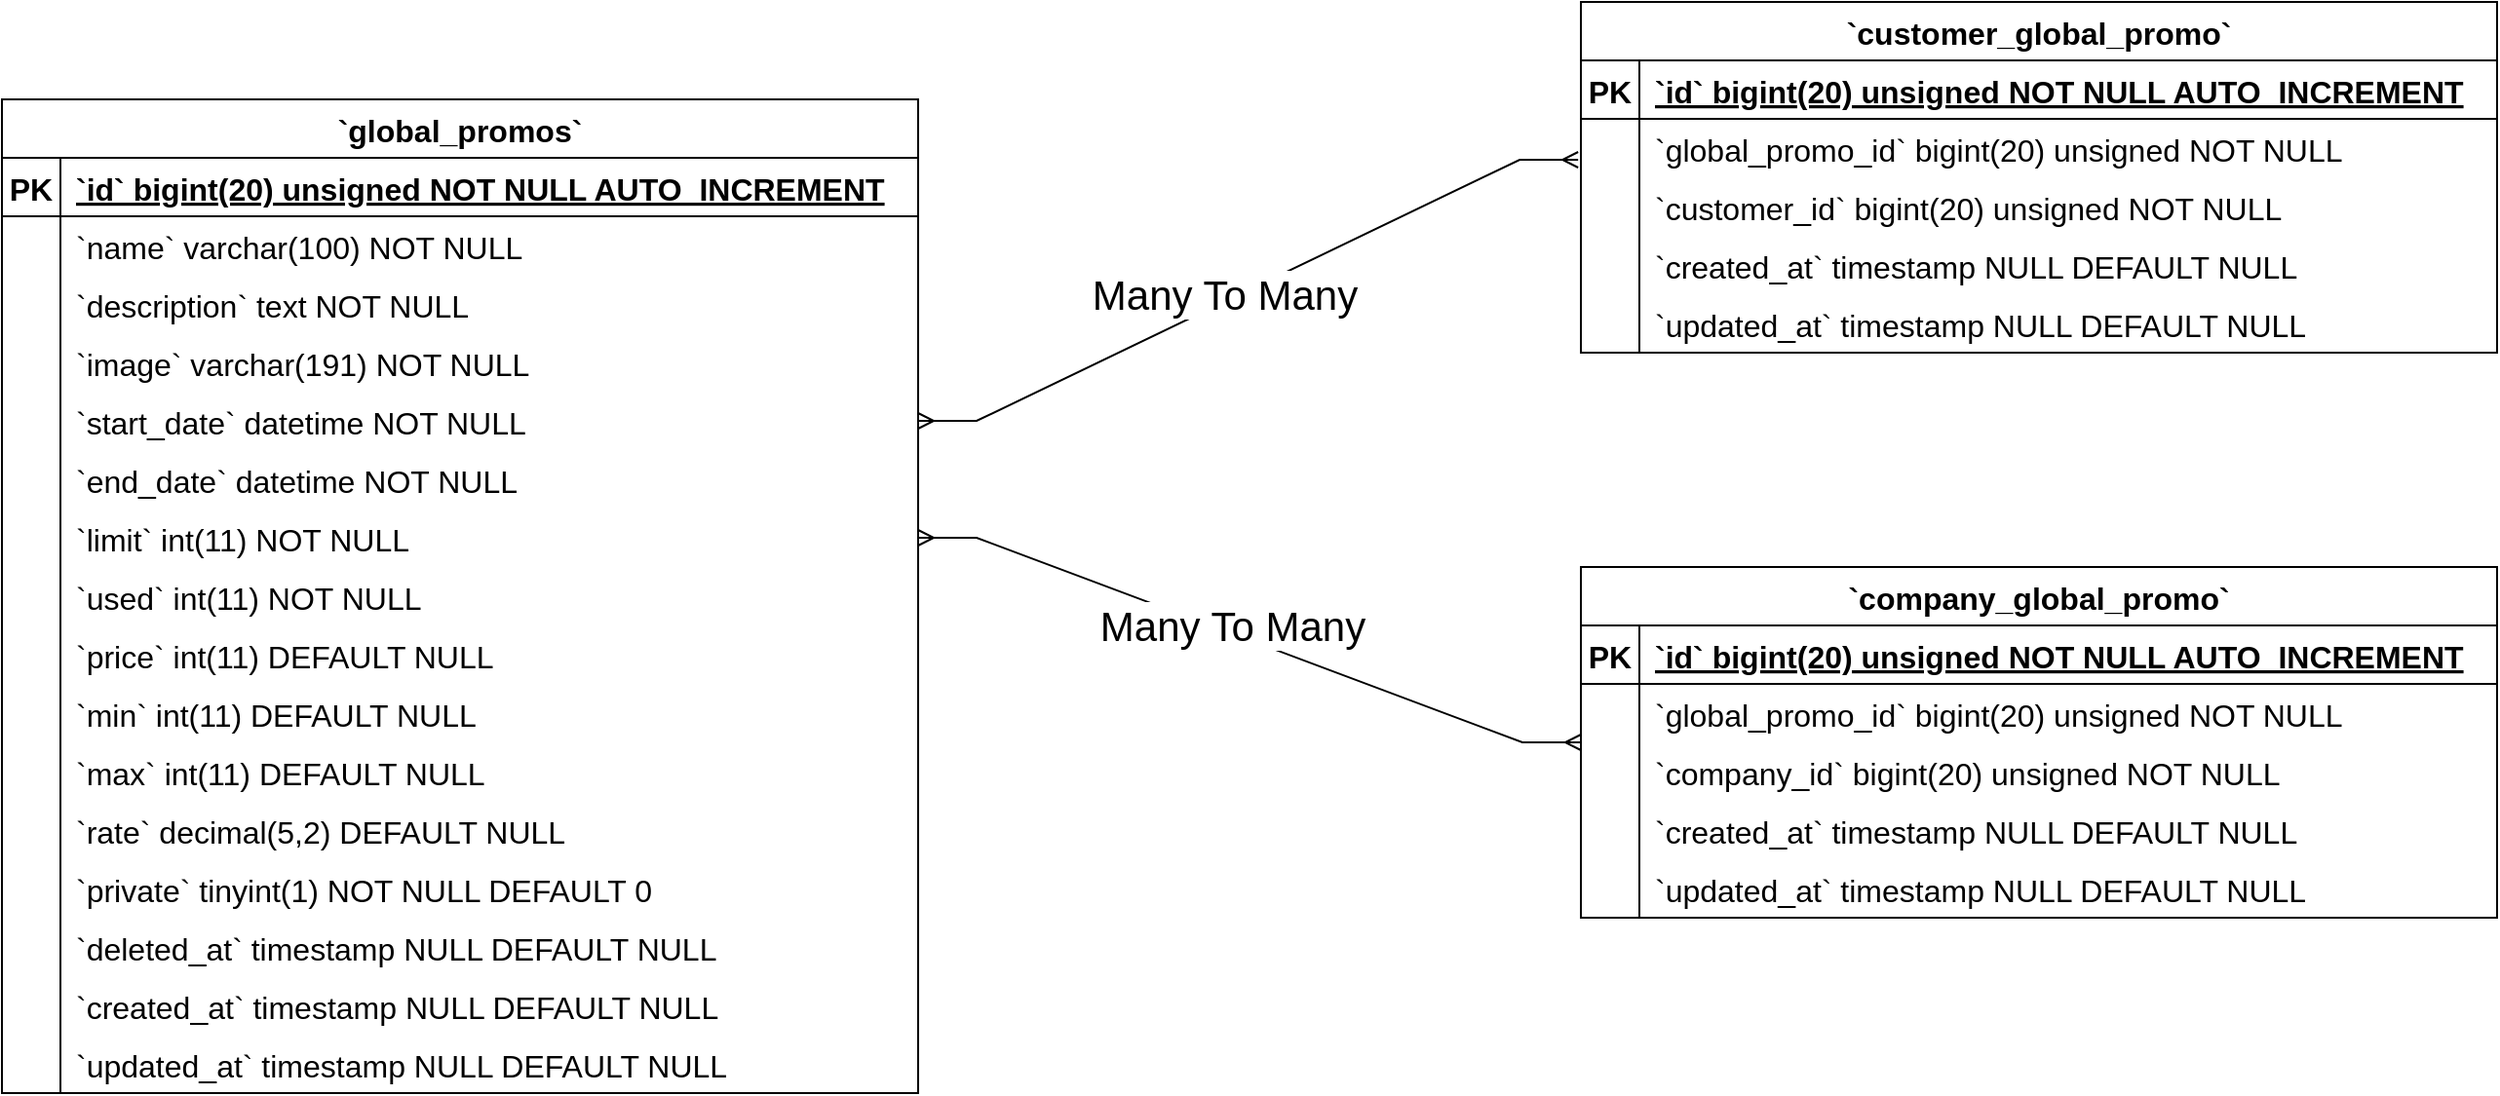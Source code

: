 <mxfile version="24.2.8" type="github">
  <diagram name="Page-1" id="TXnbRna2JilgoRZG31N9">
    <mxGraphModel dx="1444" dy="1849" grid="1" gridSize="10" guides="1" tooltips="1" connect="1" arrows="1" fold="1" page="1" pageScale="1" pageWidth="850" pageHeight="1100" math="0" shadow="0">
      <root>
        <mxCell id="0" />
        <mxCell id="1" parent="0" />
        <mxCell id="uEmrmZxcuwWtIHms976_-1" value="`global_promos`" style="shape=table;startSize=30;container=1;collapsible=1;childLayout=tableLayout;fixedRows=1;rowLines=0;fontStyle=1;align=center;resizeLast=1;fontSize=16;" vertex="1" parent="1">
          <mxGeometry x="70" y="40" width="470" height="510" as="geometry" />
        </mxCell>
        <mxCell id="uEmrmZxcuwWtIHms976_-2" value="" style="shape=tableRow;horizontal=0;startSize=0;swimlaneHead=0;swimlaneBody=0;fillColor=none;collapsible=0;dropTarget=0;points=[[0,0.5],[1,0.5]];portConstraint=eastwest;strokeColor=inherit;top=0;left=0;right=0;bottom=1;fontSize=16;" vertex="1" parent="uEmrmZxcuwWtIHms976_-1">
          <mxGeometry y="30" width="470" height="30" as="geometry" />
        </mxCell>
        <mxCell id="uEmrmZxcuwWtIHms976_-3" value="PK" style="shape=partialRectangle;overflow=hidden;connectable=0;fillColor=none;strokeColor=inherit;top=0;left=0;bottom=0;right=0;fontStyle=1;fontSize=16;" vertex="1" parent="uEmrmZxcuwWtIHms976_-2">
          <mxGeometry width="30" height="30" as="geometry">
            <mxRectangle width="30" height="30" as="alternateBounds" />
          </mxGeometry>
        </mxCell>
        <mxCell id="uEmrmZxcuwWtIHms976_-4" value="`id` bigint(20) unsigned NOT NULL AUTO_INCREMENT" style="shape=partialRectangle;overflow=hidden;connectable=0;fillColor=none;align=left;strokeColor=inherit;top=0;left=0;bottom=0;right=0;spacingLeft=6;fontStyle=5;fontSize=16;" vertex="1" parent="uEmrmZxcuwWtIHms976_-2">
          <mxGeometry x="30" width="440" height="30" as="geometry">
            <mxRectangle width="440" height="30" as="alternateBounds" />
          </mxGeometry>
        </mxCell>
        <mxCell id="uEmrmZxcuwWtIHms976_-5" value="" style="shape=tableRow;horizontal=0;startSize=0;swimlaneHead=0;swimlaneBody=0;fillColor=none;collapsible=0;dropTarget=0;points=[[0,0.5],[1,0.5]];portConstraint=eastwest;strokeColor=inherit;top=0;left=0;right=0;bottom=0;fontSize=16;" vertex="1" parent="uEmrmZxcuwWtIHms976_-1">
          <mxGeometry y="60" width="470" height="30" as="geometry" />
        </mxCell>
        <mxCell id="uEmrmZxcuwWtIHms976_-6" value="" style="shape=partialRectangle;overflow=hidden;connectable=0;fillColor=none;strokeColor=inherit;top=0;left=0;bottom=0;right=0;fontSize=16;" vertex="1" parent="uEmrmZxcuwWtIHms976_-5">
          <mxGeometry width="30" height="30" as="geometry">
            <mxRectangle width="30" height="30" as="alternateBounds" />
          </mxGeometry>
        </mxCell>
        <mxCell id="uEmrmZxcuwWtIHms976_-7" value="`name` varchar(100) NOT NULL" style="shape=partialRectangle;overflow=hidden;connectable=0;fillColor=none;align=left;strokeColor=inherit;top=0;left=0;bottom=0;right=0;spacingLeft=6;fontSize=16;" vertex="1" parent="uEmrmZxcuwWtIHms976_-5">
          <mxGeometry x="30" width="440" height="30" as="geometry">
            <mxRectangle width="440" height="30" as="alternateBounds" />
          </mxGeometry>
        </mxCell>
        <mxCell id="uEmrmZxcuwWtIHms976_-8" value="" style="shape=tableRow;horizontal=0;startSize=0;swimlaneHead=0;swimlaneBody=0;fillColor=none;collapsible=0;dropTarget=0;points=[[0,0.5],[1,0.5]];portConstraint=eastwest;strokeColor=inherit;top=0;left=0;right=0;bottom=0;fontSize=16;" vertex="1" parent="uEmrmZxcuwWtIHms976_-1">
          <mxGeometry y="90" width="470" height="30" as="geometry" />
        </mxCell>
        <mxCell id="uEmrmZxcuwWtIHms976_-9" value="" style="shape=partialRectangle;overflow=hidden;connectable=0;fillColor=none;strokeColor=inherit;top=0;left=0;bottom=0;right=0;fontSize=16;" vertex="1" parent="uEmrmZxcuwWtIHms976_-8">
          <mxGeometry width="30" height="30" as="geometry">
            <mxRectangle width="30" height="30" as="alternateBounds" />
          </mxGeometry>
        </mxCell>
        <mxCell id="uEmrmZxcuwWtIHms976_-10" value="`description` text NOT NULL" style="shape=partialRectangle;overflow=hidden;connectable=0;fillColor=none;align=left;strokeColor=inherit;top=0;left=0;bottom=0;right=0;spacingLeft=6;fontSize=16;" vertex="1" parent="uEmrmZxcuwWtIHms976_-8">
          <mxGeometry x="30" width="440" height="30" as="geometry">
            <mxRectangle width="440" height="30" as="alternateBounds" />
          </mxGeometry>
        </mxCell>
        <mxCell id="uEmrmZxcuwWtIHms976_-11" value="" style="shape=tableRow;horizontal=0;startSize=0;swimlaneHead=0;swimlaneBody=0;fillColor=none;collapsible=0;dropTarget=0;points=[[0,0.5],[1,0.5]];portConstraint=eastwest;strokeColor=inherit;top=0;left=0;right=0;bottom=0;fontSize=16;" vertex="1" parent="uEmrmZxcuwWtIHms976_-1">
          <mxGeometry y="120" width="470" height="30" as="geometry" />
        </mxCell>
        <mxCell id="uEmrmZxcuwWtIHms976_-12" value="" style="shape=partialRectangle;overflow=hidden;connectable=0;fillColor=none;strokeColor=inherit;top=0;left=0;bottom=0;right=0;fontSize=16;" vertex="1" parent="uEmrmZxcuwWtIHms976_-11">
          <mxGeometry width="30" height="30" as="geometry">
            <mxRectangle width="30" height="30" as="alternateBounds" />
          </mxGeometry>
        </mxCell>
        <mxCell id="uEmrmZxcuwWtIHms976_-13" value="`image` varchar(191) NOT NULL" style="shape=partialRectangle;overflow=hidden;connectable=0;fillColor=none;align=left;strokeColor=inherit;top=0;left=0;bottom=0;right=0;spacingLeft=6;fontSize=16;" vertex="1" parent="uEmrmZxcuwWtIHms976_-11">
          <mxGeometry x="30" width="440" height="30" as="geometry">
            <mxRectangle width="440" height="30" as="alternateBounds" />
          </mxGeometry>
        </mxCell>
        <mxCell id="uEmrmZxcuwWtIHms976_-14" value="" style="shape=tableRow;horizontal=0;startSize=0;swimlaneHead=0;swimlaneBody=0;fillColor=none;collapsible=0;dropTarget=0;points=[[0,0.5],[1,0.5]];portConstraint=eastwest;strokeColor=inherit;top=0;left=0;right=0;bottom=0;fontSize=16;" vertex="1" parent="uEmrmZxcuwWtIHms976_-1">
          <mxGeometry y="150" width="470" height="30" as="geometry" />
        </mxCell>
        <mxCell id="uEmrmZxcuwWtIHms976_-15" value="" style="shape=partialRectangle;overflow=hidden;connectable=0;fillColor=none;strokeColor=inherit;top=0;left=0;bottom=0;right=0;fontSize=16;" vertex="1" parent="uEmrmZxcuwWtIHms976_-14">
          <mxGeometry width="30" height="30" as="geometry">
            <mxRectangle width="30" height="30" as="alternateBounds" />
          </mxGeometry>
        </mxCell>
        <mxCell id="uEmrmZxcuwWtIHms976_-16" value="`start_date` datetime NOT NULL" style="shape=partialRectangle;overflow=hidden;connectable=0;fillColor=none;align=left;strokeColor=inherit;top=0;left=0;bottom=0;right=0;spacingLeft=6;fontSize=16;" vertex="1" parent="uEmrmZxcuwWtIHms976_-14">
          <mxGeometry x="30" width="440" height="30" as="geometry">
            <mxRectangle width="440" height="30" as="alternateBounds" />
          </mxGeometry>
        </mxCell>
        <mxCell id="uEmrmZxcuwWtIHms976_-17" value="" style="shape=tableRow;horizontal=0;startSize=0;swimlaneHead=0;swimlaneBody=0;fillColor=none;collapsible=0;dropTarget=0;points=[[0,0.5],[1,0.5]];portConstraint=eastwest;strokeColor=inherit;top=0;left=0;right=0;bottom=0;fontSize=16;" vertex="1" parent="uEmrmZxcuwWtIHms976_-1">
          <mxGeometry y="180" width="470" height="30" as="geometry" />
        </mxCell>
        <mxCell id="uEmrmZxcuwWtIHms976_-18" value="" style="shape=partialRectangle;overflow=hidden;connectable=0;fillColor=none;strokeColor=inherit;top=0;left=0;bottom=0;right=0;fontSize=16;" vertex="1" parent="uEmrmZxcuwWtIHms976_-17">
          <mxGeometry width="30" height="30" as="geometry">
            <mxRectangle width="30" height="30" as="alternateBounds" />
          </mxGeometry>
        </mxCell>
        <mxCell id="uEmrmZxcuwWtIHms976_-19" value="`end_date` datetime NOT NULL" style="shape=partialRectangle;overflow=hidden;connectable=0;fillColor=none;align=left;strokeColor=inherit;top=0;left=0;bottom=0;right=0;spacingLeft=6;fontSize=16;" vertex="1" parent="uEmrmZxcuwWtIHms976_-17">
          <mxGeometry x="30" width="440" height="30" as="geometry">
            <mxRectangle width="440" height="30" as="alternateBounds" />
          </mxGeometry>
        </mxCell>
        <mxCell id="uEmrmZxcuwWtIHms976_-20" value="" style="shape=tableRow;horizontal=0;startSize=0;swimlaneHead=0;swimlaneBody=0;fillColor=none;collapsible=0;dropTarget=0;points=[[0,0.5],[1,0.5]];portConstraint=eastwest;strokeColor=inherit;top=0;left=0;right=0;bottom=0;fontSize=16;" vertex="1" parent="uEmrmZxcuwWtIHms976_-1">
          <mxGeometry y="210" width="470" height="30" as="geometry" />
        </mxCell>
        <mxCell id="uEmrmZxcuwWtIHms976_-21" value="" style="shape=partialRectangle;overflow=hidden;connectable=0;fillColor=none;strokeColor=inherit;top=0;left=0;bottom=0;right=0;fontSize=16;" vertex="1" parent="uEmrmZxcuwWtIHms976_-20">
          <mxGeometry width="30" height="30" as="geometry">
            <mxRectangle width="30" height="30" as="alternateBounds" />
          </mxGeometry>
        </mxCell>
        <mxCell id="uEmrmZxcuwWtIHms976_-22" value="`limit` int(11) NOT NULL" style="shape=partialRectangle;overflow=hidden;connectable=0;fillColor=none;align=left;strokeColor=inherit;top=0;left=0;bottom=0;right=0;spacingLeft=6;fontSize=16;" vertex="1" parent="uEmrmZxcuwWtIHms976_-20">
          <mxGeometry x="30" width="440" height="30" as="geometry">
            <mxRectangle width="440" height="30" as="alternateBounds" />
          </mxGeometry>
        </mxCell>
        <mxCell id="uEmrmZxcuwWtIHms976_-23" value="" style="shape=tableRow;horizontal=0;startSize=0;swimlaneHead=0;swimlaneBody=0;fillColor=none;collapsible=0;dropTarget=0;points=[[0,0.5],[1,0.5]];portConstraint=eastwest;strokeColor=inherit;top=0;left=0;right=0;bottom=0;fontSize=16;" vertex="1" parent="uEmrmZxcuwWtIHms976_-1">
          <mxGeometry y="240" width="470" height="30" as="geometry" />
        </mxCell>
        <mxCell id="uEmrmZxcuwWtIHms976_-24" value="" style="shape=partialRectangle;overflow=hidden;connectable=0;fillColor=none;strokeColor=inherit;top=0;left=0;bottom=0;right=0;fontSize=16;" vertex="1" parent="uEmrmZxcuwWtIHms976_-23">
          <mxGeometry width="30" height="30" as="geometry">
            <mxRectangle width="30" height="30" as="alternateBounds" />
          </mxGeometry>
        </mxCell>
        <mxCell id="uEmrmZxcuwWtIHms976_-25" value="`used` int(11) NOT NULL" style="shape=partialRectangle;overflow=hidden;connectable=0;fillColor=none;align=left;strokeColor=inherit;top=0;left=0;bottom=0;right=0;spacingLeft=6;fontSize=16;" vertex="1" parent="uEmrmZxcuwWtIHms976_-23">
          <mxGeometry x="30" width="440" height="30" as="geometry">
            <mxRectangle width="440" height="30" as="alternateBounds" />
          </mxGeometry>
        </mxCell>
        <mxCell id="uEmrmZxcuwWtIHms976_-26" value="" style="shape=tableRow;horizontal=0;startSize=0;swimlaneHead=0;swimlaneBody=0;fillColor=none;collapsible=0;dropTarget=0;points=[[0,0.5],[1,0.5]];portConstraint=eastwest;strokeColor=inherit;top=0;left=0;right=0;bottom=0;fontSize=16;" vertex="1" parent="uEmrmZxcuwWtIHms976_-1">
          <mxGeometry y="270" width="470" height="30" as="geometry" />
        </mxCell>
        <mxCell id="uEmrmZxcuwWtIHms976_-27" value="" style="shape=partialRectangle;overflow=hidden;connectable=0;fillColor=none;strokeColor=inherit;top=0;left=0;bottom=0;right=0;fontSize=16;" vertex="1" parent="uEmrmZxcuwWtIHms976_-26">
          <mxGeometry width="30" height="30" as="geometry">
            <mxRectangle width="30" height="30" as="alternateBounds" />
          </mxGeometry>
        </mxCell>
        <mxCell id="uEmrmZxcuwWtIHms976_-28" value="`price` int(11) DEFAULT NULL" style="shape=partialRectangle;overflow=hidden;connectable=0;fillColor=none;align=left;strokeColor=inherit;top=0;left=0;bottom=0;right=0;spacingLeft=6;fontSize=16;" vertex="1" parent="uEmrmZxcuwWtIHms976_-26">
          <mxGeometry x="30" width="440" height="30" as="geometry">
            <mxRectangle width="440" height="30" as="alternateBounds" />
          </mxGeometry>
        </mxCell>
        <mxCell id="uEmrmZxcuwWtIHms976_-29" value="" style="shape=tableRow;horizontal=0;startSize=0;swimlaneHead=0;swimlaneBody=0;fillColor=none;collapsible=0;dropTarget=0;points=[[0,0.5],[1,0.5]];portConstraint=eastwest;strokeColor=inherit;top=0;left=0;right=0;bottom=0;fontSize=16;" vertex="1" parent="uEmrmZxcuwWtIHms976_-1">
          <mxGeometry y="300" width="470" height="30" as="geometry" />
        </mxCell>
        <mxCell id="uEmrmZxcuwWtIHms976_-30" value="" style="shape=partialRectangle;overflow=hidden;connectable=0;fillColor=none;strokeColor=inherit;top=0;left=0;bottom=0;right=0;fontSize=16;" vertex="1" parent="uEmrmZxcuwWtIHms976_-29">
          <mxGeometry width="30" height="30" as="geometry">
            <mxRectangle width="30" height="30" as="alternateBounds" />
          </mxGeometry>
        </mxCell>
        <mxCell id="uEmrmZxcuwWtIHms976_-31" value="`min` int(11) DEFAULT NULL" style="shape=partialRectangle;overflow=hidden;connectable=0;fillColor=none;align=left;strokeColor=inherit;top=0;left=0;bottom=0;right=0;spacingLeft=6;fontSize=16;" vertex="1" parent="uEmrmZxcuwWtIHms976_-29">
          <mxGeometry x="30" width="440" height="30" as="geometry">
            <mxRectangle width="440" height="30" as="alternateBounds" />
          </mxGeometry>
        </mxCell>
        <mxCell id="uEmrmZxcuwWtIHms976_-32" value="" style="shape=tableRow;horizontal=0;startSize=0;swimlaneHead=0;swimlaneBody=0;fillColor=none;collapsible=0;dropTarget=0;points=[[0,0.5],[1,0.5]];portConstraint=eastwest;strokeColor=inherit;top=0;left=0;right=0;bottom=0;fontSize=16;" vertex="1" parent="uEmrmZxcuwWtIHms976_-1">
          <mxGeometry y="330" width="470" height="30" as="geometry" />
        </mxCell>
        <mxCell id="uEmrmZxcuwWtIHms976_-33" value="" style="shape=partialRectangle;overflow=hidden;connectable=0;fillColor=none;strokeColor=inherit;top=0;left=0;bottom=0;right=0;fontSize=16;" vertex="1" parent="uEmrmZxcuwWtIHms976_-32">
          <mxGeometry width="30" height="30" as="geometry">
            <mxRectangle width="30" height="30" as="alternateBounds" />
          </mxGeometry>
        </mxCell>
        <mxCell id="uEmrmZxcuwWtIHms976_-34" value="`max` int(11) DEFAULT NULL" style="shape=partialRectangle;overflow=hidden;connectable=0;fillColor=none;align=left;strokeColor=inherit;top=0;left=0;bottom=0;right=0;spacingLeft=6;fontSize=16;" vertex="1" parent="uEmrmZxcuwWtIHms976_-32">
          <mxGeometry x="30" width="440" height="30" as="geometry">
            <mxRectangle width="440" height="30" as="alternateBounds" />
          </mxGeometry>
        </mxCell>
        <mxCell id="uEmrmZxcuwWtIHms976_-35" value="" style="shape=tableRow;horizontal=0;startSize=0;swimlaneHead=0;swimlaneBody=0;fillColor=none;collapsible=0;dropTarget=0;points=[[0,0.5],[1,0.5]];portConstraint=eastwest;strokeColor=inherit;top=0;left=0;right=0;bottom=0;fontSize=16;" vertex="1" parent="uEmrmZxcuwWtIHms976_-1">
          <mxGeometry y="360" width="470" height="30" as="geometry" />
        </mxCell>
        <mxCell id="uEmrmZxcuwWtIHms976_-36" value="" style="shape=partialRectangle;overflow=hidden;connectable=0;fillColor=none;strokeColor=inherit;top=0;left=0;bottom=0;right=0;fontSize=16;" vertex="1" parent="uEmrmZxcuwWtIHms976_-35">
          <mxGeometry width="30" height="30" as="geometry">
            <mxRectangle width="30" height="30" as="alternateBounds" />
          </mxGeometry>
        </mxCell>
        <mxCell id="uEmrmZxcuwWtIHms976_-37" value="`rate` decimal(5,2) DEFAULT NULL" style="shape=partialRectangle;overflow=hidden;connectable=0;fillColor=none;align=left;strokeColor=inherit;top=0;left=0;bottom=0;right=0;spacingLeft=6;fontSize=16;" vertex="1" parent="uEmrmZxcuwWtIHms976_-35">
          <mxGeometry x="30" width="440" height="30" as="geometry">
            <mxRectangle width="440" height="30" as="alternateBounds" />
          </mxGeometry>
        </mxCell>
        <mxCell id="uEmrmZxcuwWtIHms976_-38" value="" style="shape=tableRow;horizontal=0;startSize=0;swimlaneHead=0;swimlaneBody=0;fillColor=none;collapsible=0;dropTarget=0;points=[[0,0.5],[1,0.5]];portConstraint=eastwest;strokeColor=inherit;top=0;left=0;right=0;bottom=0;fontSize=16;" vertex="1" parent="uEmrmZxcuwWtIHms976_-1">
          <mxGeometry y="390" width="470" height="30" as="geometry" />
        </mxCell>
        <mxCell id="uEmrmZxcuwWtIHms976_-39" value="" style="shape=partialRectangle;overflow=hidden;connectable=0;fillColor=none;strokeColor=inherit;top=0;left=0;bottom=0;right=0;fontSize=16;" vertex="1" parent="uEmrmZxcuwWtIHms976_-38">
          <mxGeometry width="30" height="30" as="geometry">
            <mxRectangle width="30" height="30" as="alternateBounds" />
          </mxGeometry>
        </mxCell>
        <mxCell id="uEmrmZxcuwWtIHms976_-40" value="`private` tinyint(1) NOT NULL DEFAULT 0" style="shape=partialRectangle;overflow=hidden;connectable=0;fillColor=none;align=left;strokeColor=inherit;top=0;left=0;bottom=0;right=0;spacingLeft=6;fontSize=16;" vertex="1" parent="uEmrmZxcuwWtIHms976_-38">
          <mxGeometry x="30" width="440" height="30" as="geometry">
            <mxRectangle width="440" height="30" as="alternateBounds" />
          </mxGeometry>
        </mxCell>
        <mxCell id="uEmrmZxcuwWtIHms976_-41" value="" style="shape=tableRow;horizontal=0;startSize=0;swimlaneHead=0;swimlaneBody=0;fillColor=none;collapsible=0;dropTarget=0;points=[[0,0.5],[1,0.5]];portConstraint=eastwest;strokeColor=inherit;top=0;left=0;right=0;bottom=0;fontSize=16;" vertex="1" parent="uEmrmZxcuwWtIHms976_-1">
          <mxGeometry y="420" width="470" height="30" as="geometry" />
        </mxCell>
        <mxCell id="uEmrmZxcuwWtIHms976_-42" value="" style="shape=partialRectangle;overflow=hidden;connectable=0;fillColor=none;strokeColor=inherit;top=0;left=0;bottom=0;right=0;fontSize=16;" vertex="1" parent="uEmrmZxcuwWtIHms976_-41">
          <mxGeometry width="30" height="30" as="geometry">
            <mxRectangle width="30" height="30" as="alternateBounds" />
          </mxGeometry>
        </mxCell>
        <mxCell id="uEmrmZxcuwWtIHms976_-43" value="`deleted_at` timestamp NULL DEFAULT NULL" style="shape=partialRectangle;overflow=hidden;connectable=0;fillColor=none;align=left;strokeColor=inherit;top=0;left=0;bottom=0;right=0;spacingLeft=6;fontSize=16;" vertex="1" parent="uEmrmZxcuwWtIHms976_-41">
          <mxGeometry x="30" width="440" height="30" as="geometry">
            <mxRectangle width="440" height="30" as="alternateBounds" />
          </mxGeometry>
        </mxCell>
        <mxCell id="uEmrmZxcuwWtIHms976_-44" value="" style="shape=tableRow;horizontal=0;startSize=0;swimlaneHead=0;swimlaneBody=0;fillColor=none;collapsible=0;dropTarget=0;points=[[0,0.5],[1,0.5]];portConstraint=eastwest;strokeColor=inherit;top=0;left=0;right=0;bottom=0;fontSize=16;" vertex="1" parent="uEmrmZxcuwWtIHms976_-1">
          <mxGeometry y="450" width="470" height="30" as="geometry" />
        </mxCell>
        <mxCell id="uEmrmZxcuwWtIHms976_-45" value="" style="shape=partialRectangle;overflow=hidden;connectable=0;fillColor=none;strokeColor=inherit;top=0;left=0;bottom=0;right=0;fontSize=16;" vertex="1" parent="uEmrmZxcuwWtIHms976_-44">
          <mxGeometry width="30" height="30" as="geometry">
            <mxRectangle width="30" height="30" as="alternateBounds" />
          </mxGeometry>
        </mxCell>
        <mxCell id="uEmrmZxcuwWtIHms976_-46" value="`created_at` timestamp NULL DEFAULT NULL" style="shape=partialRectangle;overflow=hidden;connectable=0;fillColor=none;align=left;strokeColor=inherit;top=0;left=0;bottom=0;right=0;spacingLeft=6;fontSize=16;" vertex="1" parent="uEmrmZxcuwWtIHms976_-44">
          <mxGeometry x="30" width="440" height="30" as="geometry">
            <mxRectangle width="440" height="30" as="alternateBounds" />
          </mxGeometry>
        </mxCell>
        <mxCell id="uEmrmZxcuwWtIHms976_-47" value="" style="shape=tableRow;horizontal=0;startSize=0;swimlaneHead=0;swimlaneBody=0;fillColor=none;collapsible=0;dropTarget=0;points=[[0,0.5],[1,0.5]];portConstraint=eastwest;strokeColor=inherit;top=0;left=0;right=0;bottom=0;fontSize=16;" vertex="1" parent="uEmrmZxcuwWtIHms976_-1">
          <mxGeometry y="480" width="470" height="30" as="geometry" />
        </mxCell>
        <mxCell id="uEmrmZxcuwWtIHms976_-48" value="" style="shape=partialRectangle;overflow=hidden;connectable=0;fillColor=none;strokeColor=inherit;top=0;left=0;bottom=0;right=0;fontSize=16;" vertex="1" parent="uEmrmZxcuwWtIHms976_-47">
          <mxGeometry width="30" height="30" as="geometry">
            <mxRectangle width="30" height="30" as="alternateBounds" />
          </mxGeometry>
        </mxCell>
        <mxCell id="uEmrmZxcuwWtIHms976_-49" value="`updated_at` timestamp NULL DEFAULT NULL" style="shape=partialRectangle;overflow=hidden;connectable=0;fillColor=none;align=left;strokeColor=inherit;top=0;left=0;bottom=0;right=0;spacingLeft=6;fontSize=16;" vertex="1" parent="uEmrmZxcuwWtIHms976_-47">
          <mxGeometry x="30" width="440" height="30" as="geometry">
            <mxRectangle width="440" height="30" as="alternateBounds" />
          </mxGeometry>
        </mxCell>
        <mxCell id="uEmrmZxcuwWtIHms976_-50" value="`company_global_promo`" style="shape=table;startSize=30;container=1;collapsible=1;childLayout=tableLayout;fixedRows=1;rowLines=0;fontStyle=1;align=center;resizeLast=1;fontSize=16;" vertex="1" parent="1">
          <mxGeometry x="880" y="280" width="470" height="180" as="geometry" />
        </mxCell>
        <mxCell id="uEmrmZxcuwWtIHms976_-51" value="" style="shape=tableRow;horizontal=0;startSize=0;swimlaneHead=0;swimlaneBody=0;fillColor=none;collapsible=0;dropTarget=0;points=[[0,0.5],[1,0.5]];portConstraint=eastwest;strokeColor=inherit;top=0;left=0;right=0;bottom=1;fontSize=16;" vertex="1" parent="uEmrmZxcuwWtIHms976_-50">
          <mxGeometry y="30" width="470" height="30" as="geometry" />
        </mxCell>
        <mxCell id="uEmrmZxcuwWtIHms976_-52" value="PK" style="shape=partialRectangle;overflow=hidden;connectable=0;fillColor=none;strokeColor=inherit;top=0;left=0;bottom=0;right=0;fontStyle=1;fontSize=16;" vertex="1" parent="uEmrmZxcuwWtIHms976_-51">
          <mxGeometry width="30" height="30" as="geometry">
            <mxRectangle width="30" height="30" as="alternateBounds" />
          </mxGeometry>
        </mxCell>
        <mxCell id="uEmrmZxcuwWtIHms976_-53" value="`id` bigint(20) unsigned NOT NULL AUTO_INCREMENT" style="shape=partialRectangle;overflow=hidden;connectable=0;fillColor=none;align=left;strokeColor=inherit;top=0;left=0;bottom=0;right=0;spacingLeft=6;fontStyle=5;fontSize=16;" vertex="1" parent="uEmrmZxcuwWtIHms976_-51">
          <mxGeometry x="30" width="440" height="30" as="geometry">
            <mxRectangle width="440" height="30" as="alternateBounds" />
          </mxGeometry>
        </mxCell>
        <mxCell id="uEmrmZxcuwWtIHms976_-54" value="" style="shape=tableRow;horizontal=0;startSize=0;swimlaneHead=0;swimlaneBody=0;fillColor=none;collapsible=0;dropTarget=0;points=[[0,0.5],[1,0.5]];portConstraint=eastwest;strokeColor=inherit;top=0;left=0;right=0;bottom=0;fontSize=16;" vertex="1" parent="uEmrmZxcuwWtIHms976_-50">
          <mxGeometry y="60" width="470" height="30" as="geometry" />
        </mxCell>
        <mxCell id="uEmrmZxcuwWtIHms976_-55" value="" style="shape=partialRectangle;overflow=hidden;connectable=0;fillColor=none;strokeColor=inherit;top=0;left=0;bottom=0;right=0;fontSize=16;" vertex="1" parent="uEmrmZxcuwWtIHms976_-54">
          <mxGeometry width="30" height="30" as="geometry">
            <mxRectangle width="30" height="30" as="alternateBounds" />
          </mxGeometry>
        </mxCell>
        <mxCell id="uEmrmZxcuwWtIHms976_-56" value="`global_promo_id` bigint(20) unsigned NOT NULL" style="shape=partialRectangle;overflow=hidden;connectable=0;fillColor=none;align=left;strokeColor=inherit;top=0;left=0;bottom=0;right=0;spacingLeft=6;fontSize=16;" vertex="1" parent="uEmrmZxcuwWtIHms976_-54">
          <mxGeometry x="30" width="440" height="30" as="geometry">
            <mxRectangle width="440" height="30" as="alternateBounds" />
          </mxGeometry>
        </mxCell>
        <mxCell id="uEmrmZxcuwWtIHms976_-57" value="" style="shape=tableRow;horizontal=0;startSize=0;swimlaneHead=0;swimlaneBody=0;fillColor=none;collapsible=0;dropTarget=0;points=[[0,0.5],[1,0.5]];portConstraint=eastwest;strokeColor=inherit;top=0;left=0;right=0;bottom=0;fontSize=16;" vertex="1" parent="uEmrmZxcuwWtIHms976_-50">
          <mxGeometry y="90" width="470" height="30" as="geometry" />
        </mxCell>
        <mxCell id="uEmrmZxcuwWtIHms976_-58" value="" style="shape=partialRectangle;overflow=hidden;connectable=0;fillColor=none;strokeColor=inherit;top=0;left=0;bottom=0;right=0;fontSize=16;" vertex="1" parent="uEmrmZxcuwWtIHms976_-57">
          <mxGeometry width="30" height="30" as="geometry">
            <mxRectangle width="30" height="30" as="alternateBounds" />
          </mxGeometry>
        </mxCell>
        <mxCell id="uEmrmZxcuwWtIHms976_-59" value="`company_id` bigint(20) unsigned NOT NULL" style="shape=partialRectangle;overflow=hidden;connectable=0;fillColor=none;align=left;strokeColor=inherit;top=0;left=0;bottom=0;right=0;spacingLeft=6;fontSize=16;" vertex="1" parent="uEmrmZxcuwWtIHms976_-57">
          <mxGeometry x="30" width="440" height="30" as="geometry">
            <mxRectangle width="440" height="30" as="alternateBounds" />
          </mxGeometry>
        </mxCell>
        <mxCell id="uEmrmZxcuwWtIHms976_-60" value="" style="shape=tableRow;horizontal=0;startSize=0;swimlaneHead=0;swimlaneBody=0;fillColor=none;collapsible=0;dropTarget=0;points=[[0,0.5],[1,0.5]];portConstraint=eastwest;strokeColor=inherit;top=0;left=0;right=0;bottom=0;fontSize=16;" vertex="1" parent="uEmrmZxcuwWtIHms976_-50">
          <mxGeometry y="120" width="470" height="30" as="geometry" />
        </mxCell>
        <mxCell id="uEmrmZxcuwWtIHms976_-61" value="" style="shape=partialRectangle;overflow=hidden;connectable=0;fillColor=none;strokeColor=inherit;top=0;left=0;bottom=0;right=0;fontSize=16;" vertex="1" parent="uEmrmZxcuwWtIHms976_-60">
          <mxGeometry width="30" height="30" as="geometry">
            <mxRectangle width="30" height="30" as="alternateBounds" />
          </mxGeometry>
        </mxCell>
        <mxCell id="uEmrmZxcuwWtIHms976_-62" value="`created_at` timestamp NULL DEFAULT NULL" style="shape=partialRectangle;overflow=hidden;connectable=0;fillColor=none;align=left;strokeColor=inherit;top=0;left=0;bottom=0;right=0;spacingLeft=6;fontSize=16;" vertex="1" parent="uEmrmZxcuwWtIHms976_-60">
          <mxGeometry x="30" width="440" height="30" as="geometry">
            <mxRectangle width="440" height="30" as="alternateBounds" />
          </mxGeometry>
        </mxCell>
        <mxCell id="uEmrmZxcuwWtIHms976_-63" value="" style="shape=tableRow;horizontal=0;startSize=0;swimlaneHead=0;swimlaneBody=0;fillColor=none;collapsible=0;dropTarget=0;points=[[0,0.5],[1,0.5]];portConstraint=eastwest;strokeColor=inherit;top=0;left=0;right=0;bottom=0;fontSize=16;" vertex="1" parent="uEmrmZxcuwWtIHms976_-50">
          <mxGeometry y="150" width="470" height="30" as="geometry" />
        </mxCell>
        <mxCell id="uEmrmZxcuwWtIHms976_-64" value="" style="shape=partialRectangle;overflow=hidden;connectable=0;fillColor=none;strokeColor=inherit;top=0;left=0;bottom=0;right=0;fontSize=16;" vertex="1" parent="uEmrmZxcuwWtIHms976_-63">
          <mxGeometry width="30" height="30" as="geometry">
            <mxRectangle width="30" height="30" as="alternateBounds" />
          </mxGeometry>
        </mxCell>
        <mxCell id="uEmrmZxcuwWtIHms976_-65" value="`updated_at` timestamp NULL DEFAULT NULL" style="shape=partialRectangle;overflow=hidden;connectable=0;fillColor=none;align=left;strokeColor=inherit;top=0;left=0;bottom=0;right=0;spacingLeft=6;fontSize=16;" vertex="1" parent="uEmrmZxcuwWtIHms976_-63">
          <mxGeometry x="30" width="440" height="30" as="geometry">
            <mxRectangle width="440" height="30" as="alternateBounds" />
          </mxGeometry>
        </mxCell>
        <mxCell id="uEmrmZxcuwWtIHms976_-66" value="`customer_global_promo`" style="shape=table;startSize=30;container=1;collapsible=1;childLayout=tableLayout;fixedRows=1;rowLines=0;fontStyle=1;align=center;resizeLast=1;fontSize=16;" vertex="1" parent="1">
          <mxGeometry x="880" y="-10" width="470" height="180" as="geometry" />
        </mxCell>
        <mxCell id="uEmrmZxcuwWtIHms976_-67" value="" style="shape=tableRow;horizontal=0;startSize=0;swimlaneHead=0;swimlaneBody=0;fillColor=none;collapsible=0;dropTarget=0;points=[[0,0.5],[1,0.5]];portConstraint=eastwest;strokeColor=inherit;top=0;left=0;right=0;bottom=1;fontSize=16;" vertex="1" parent="uEmrmZxcuwWtIHms976_-66">
          <mxGeometry y="30" width="470" height="30" as="geometry" />
        </mxCell>
        <mxCell id="uEmrmZxcuwWtIHms976_-68" value="PK" style="shape=partialRectangle;overflow=hidden;connectable=0;fillColor=none;strokeColor=inherit;top=0;left=0;bottom=0;right=0;fontStyle=1;fontSize=16;" vertex="1" parent="uEmrmZxcuwWtIHms976_-67">
          <mxGeometry width="30" height="30" as="geometry">
            <mxRectangle width="30" height="30" as="alternateBounds" />
          </mxGeometry>
        </mxCell>
        <mxCell id="uEmrmZxcuwWtIHms976_-69" value="`id` bigint(20) unsigned NOT NULL AUTO_INCREMENT" style="shape=partialRectangle;overflow=hidden;connectable=0;fillColor=none;align=left;strokeColor=inherit;top=0;left=0;bottom=0;right=0;spacingLeft=6;fontStyle=5;fontSize=16;" vertex="1" parent="uEmrmZxcuwWtIHms976_-67">
          <mxGeometry x="30" width="440" height="30" as="geometry">
            <mxRectangle width="440" height="30" as="alternateBounds" />
          </mxGeometry>
        </mxCell>
        <mxCell id="uEmrmZxcuwWtIHms976_-70" value="" style="shape=tableRow;horizontal=0;startSize=0;swimlaneHead=0;swimlaneBody=0;fillColor=none;collapsible=0;dropTarget=0;points=[[0,0.5],[1,0.5]];portConstraint=eastwest;strokeColor=inherit;top=0;left=0;right=0;bottom=0;fontSize=16;" vertex="1" parent="uEmrmZxcuwWtIHms976_-66">
          <mxGeometry y="60" width="470" height="30" as="geometry" />
        </mxCell>
        <mxCell id="uEmrmZxcuwWtIHms976_-71" value="" style="shape=partialRectangle;overflow=hidden;connectable=0;fillColor=none;strokeColor=inherit;top=0;left=0;bottom=0;right=0;fontSize=16;" vertex="1" parent="uEmrmZxcuwWtIHms976_-70">
          <mxGeometry width="30" height="30" as="geometry">
            <mxRectangle width="30" height="30" as="alternateBounds" />
          </mxGeometry>
        </mxCell>
        <mxCell id="uEmrmZxcuwWtIHms976_-72" value="`global_promo_id` bigint(20) unsigned NOT NULL" style="shape=partialRectangle;overflow=hidden;connectable=0;fillColor=none;align=left;strokeColor=inherit;top=0;left=0;bottom=0;right=0;spacingLeft=6;fontSize=16;" vertex="1" parent="uEmrmZxcuwWtIHms976_-70">
          <mxGeometry x="30" width="440" height="30" as="geometry">
            <mxRectangle width="440" height="30" as="alternateBounds" />
          </mxGeometry>
        </mxCell>
        <mxCell id="uEmrmZxcuwWtIHms976_-73" value="" style="shape=tableRow;horizontal=0;startSize=0;swimlaneHead=0;swimlaneBody=0;fillColor=none;collapsible=0;dropTarget=0;points=[[0,0.5],[1,0.5]];portConstraint=eastwest;strokeColor=inherit;top=0;left=0;right=0;bottom=0;fontSize=16;" vertex="1" parent="uEmrmZxcuwWtIHms976_-66">
          <mxGeometry y="90" width="470" height="30" as="geometry" />
        </mxCell>
        <mxCell id="uEmrmZxcuwWtIHms976_-74" value="" style="shape=partialRectangle;overflow=hidden;connectable=0;fillColor=none;strokeColor=inherit;top=0;left=0;bottom=0;right=0;fontSize=16;" vertex="1" parent="uEmrmZxcuwWtIHms976_-73">
          <mxGeometry width="30" height="30" as="geometry">
            <mxRectangle width="30" height="30" as="alternateBounds" />
          </mxGeometry>
        </mxCell>
        <mxCell id="uEmrmZxcuwWtIHms976_-75" value="`customer_id` bigint(20) unsigned NOT NULL" style="shape=partialRectangle;overflow=hidden;connectable=0;fillColor=none;align=left;strokeColor=inherit;top=0;left=0;bottom=0;right=0;spacingLeft=6;fontSize=16;" vertex="1" parent="uEmrmZxcuwWtIHms976_-73">
          <mxGeometry x="30" width="440" height="30" as="geometry">
            <mxRectangle width="440" height="30" as="alternateBounds" />
          </mxGeometry>
        </mxCell>
        <mxCell id="uEmrmZxcuwWtIHms976_-76" value="" style="shape=tableRow;horizontal=0;startSize=0;swimlaneHead=0;swimlaneBody=0;fillColor=none;collapsible=0;dropTarget=0;points=[[0,0.5],[1,0.5]];portConstraint=eastwest;strokeColor=inherit;top=0;left=0;right=0;bottom=0;fontSize=16;" vertex="1" parent="uEmrmZxcuwWtIHms976_-66">
          <mxGeometry y="120" width="470" height="30" as="geometry" />
        </mxCell>
        <mxCell id="uEmrmZxcuwWtIHms976_-77" value="" style="shape=partialRectangle;overflow=hidden;connectable=0;fillColor=none;strokeColor=inherit;top=0;left=0;bottom=0;right=0;fontSize=16;" vertex="1" parent="uEmrmZxcuwWtIHms976_-76">
          <mxGeometry width="30" height="30" as="geometry">
            <mxRectangle width="30" height="30" as="alternateBounds" />
          </mxGeometry>
        </mxCell>
        <mxCell id="uEmrmZxcuwWtIHms976_-78" value="`created_at` timestamp NULL DEFAULT NULL" style="shape=partialRectangle;overflow=hidden;connectable=0;fillColor=none;align=left;strokeColor=inherit;top=0;left=0;bottom=0;right=0;spacingLeft=6;fontSize=16;" vertex="1" parent="uEmrmZxcuwWtIHms976_-76">
          <mxGeometry x="30" width="440" height="30" as="geometry">
            <mxRectangle width="440" height="30" as="alternateBounds" />
          </mxGeometry>
        </mxCell>
        <mxCell id="uEmrmZxcuwWtIHms976_-79" value="" style="shape=tableRow;horizontal=0;startSize=0;swimlaneHead=0;swimlaneBody=0;fillColor=none;collapsible=0;dropTarget=0;points=[[0,0.5],[1,0.5]];portConstraint=eastwest;strokeColor=inherit;top=0;left=0;right=0;bottom=0;fontSize=16;" vertex="1" parent="uEmrmZxcuwWtIHms976_-66">
          <mxGeometry y="150" width="470" height="30" as="geometry" />
        </mxCell>
        <mxCell id="uEmrmZxcuwWtIHms976_-80" value="" style="shape=partialRectangle;overflow=hidden;connectable=0;fillColor=none;strokeColor=inherit;top=0;left=0;bottom=0;right=0;fontSize=16;" vertex="1" parent="uEmrmZxcuwWtIHms976_-79">
          <mxGeometry width="30" height="30" as="geometry">
            <mxRectangle width="30" height="30" as="alternateBounds" />
          </mxGeometry>
        </mxCell>
        <mxCell id="uEmrmZxcuwWtIHms976_-81" value="`updated_at` timestamp NULL DEFAULT NULL" style="shape=partialRectangle;overflow=hidden;connectable=0;fillColor=none;align=left;strokeColor=inherit;top=0;left=0;bottom=0;right=0;spacingLeft=6;fontSize=16;" vertex="1" parent="uEmrmZxcuwWtIHms976_-79">
          <mxGeometry x="30" width="440" height="30" as="geometry">
            <mxRectangle width="440" height="30" as="alternateBounds" />
          </mxGeometry>
        </mxCell>
        <mxCell id="uEmrmZxcuwWtIHms976_-82" value="" style="edgeStyle=entityRelationEdgeStyle;fontSize=12;html=1;endArrow=ERmany;startArrow=ERmany;rounded=0;exitX=1;exitY=0.5;exitDx=0;exitDy=0;entryX=-0.003;entryY=-0.3;entryDx=0;entryDy=0;entryPerimeter=0;" edge="1" parent="1" source="uEmrmZxcuwWtIHms976_-14" target="uEmrmZxcuwWtIHms976_-73">
          <mxGeometry width="100" height="100" relative="1" as="geometry">
            <mxPoint x="690" y="430" as="sourcePoint" />
            <mxPoint x="790" y="330" as="targetPoint" />
          </mxGeometry>
        </mxCell>
        <mxCell id="uEmrmZxcuwWtIHms976_-83" value="&lt;font style=&quot;font-size: 21px;&quot;&gt;Many To Many&lt;/font&gt;" style="edgeLabel;html=1;align=center;verticalAlign=middle;resizable=0;points=[];" vertex="1" connectable="0" parent="uEmrmZxcuwWtIHms976_-82">
          <mxGeometry x="-0.062" y="4" relative="1" as="geometry">
            <mxPoint as="offset" />
          </mxGeometry>
        </mxCell>
        <mxCell id="uEmrmZxcuwWtIHms976_-84" value="" style="edgeStyle=entityRelationEdgeStyle;fontSize=12;html=1;endArrow=ERmany;startArrow=ERmany;rounded=0;exitX=1;exitY=0.5;exitDx=0;exitDy=0;" edge="1" parent="1" source="uEmrmZxcuwWtIHms976_-20" target="uEmrmZxcuwWtIHms976_-50">
          <mxGeometry width="100" height="100" relative="1" as="geometry">
            <mxPoint x="550" y="215" as="sourcePoint" />
            <mxPoint x="889" y="81" as="targetPoint" />
          </mxGeometry>
        </mxCell>
        <mxCell id="uEmrmZxcuwWtIHms976_-85" value="&lt;font style=&quot;font-size: 21px;&quot;&gt;Many To Many&lt;/font&gt;" style="edgeLabel;html=1;align=center;verticalAlign=middle;resizable=0;points=[];" vertex="1" connectable="0" parent="uEmrmZxcuwWtIHms976_-84">
          <mxGeometry x="-0.062" y="4" relative="1" as="geometry">
            <mxPoint as="offset" />
          </mxGeometry>
        </mxCell>
      </root>
    </mxGraphModel>
  </diagram>
</mxfile>
